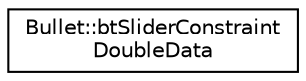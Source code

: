 digraph "Graphical Class Hierarchy"
{
  edge [fontname="Helvetica",fontsize="10",labelfontname="Helvetica",labelfontsize="10"];
  node [fontname="Helvetica",fontsize="10",shape=record];
  rankdir="LR";
  Node1 [label="Bullet::btSliderConstraint\lDoubleData",height=0.2,width=0.4,color="black", fillcolor="white", style="filled",URL="$class_bullet_1_1bt_slider_constraint_double_data.html"];
}
